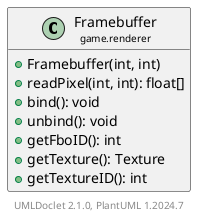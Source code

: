 @startuml
    set namespaceSeparator none
    hide empty fields
    hide empty methods

    class "<size:14>Framebuffer\n<size:10>game.renderer" as game.renderer.Framebuffer [[Framebuffer.html]] {
        +Framebuffer(int, int)
        +readPixel(int, int): float[]
        +bind(): void
        +unbind(): void
        +getFboID(): int
        +getTexture(): Texture
        +getTextureID(): int
    }

    center footer UMLDoclet 2.1.0, PlantUML %version()
@enduml
